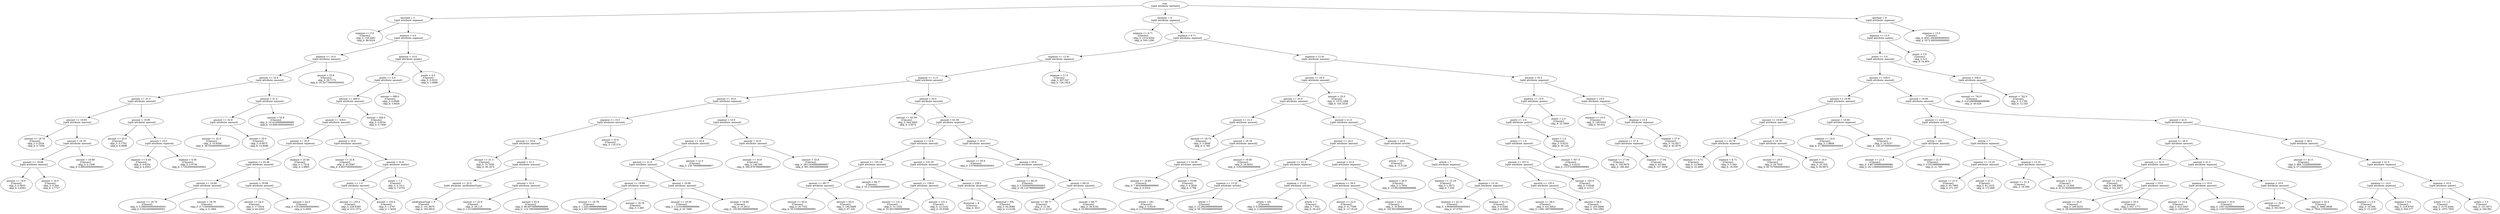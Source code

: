 // Road_Traffic_Fine_Management_Process-p_3-7
digraph "Road_Traffic_Fine_Management_Process-p_3-7" {
	"e25177cd-7213-48f1-97fc-f18b40fda026" [label="root 
 [split attribute: lastSent]"]
	"e3cb0ac3-027e-43ef-90ce-40a40f4b8d37" [label="lastSent = C 
 [split attribute: expense]"]
	"e25177cd-7213-48f1-97fc-f18b40fda026" -> "e3cb0ac3-027e-43ef-90ce-40a40f4b8d37"
	"d02e2569-0dc6-480f-ae7d-c72fcc9a23e2" [label="expense <= 0.0 
 [Classes]: 
 - skip_3: 134.2461 
 - skip_4: 86.6524"]
	"e3cb0ac3-027e-43ef-90ce-40a40f4b8d37" -> "d02e2569-0dc6-480f-ae7d-c72fcc9a23e2"
	"65f52680-e4eb-4569-aec0-c112aa58d4b5" [label="expense > 0.0 
 [split attribute: expense]"]
	"e3cb0ac3-027e-43ef-90ce-40a40f4b8d37" -> "65f52680-e4eb-4569-aec0-c112aa58d4b5"
	"b50e59ac-bdba-47d1-9f7b-40d6df8ff283" [label="expense <= 10.0 
 [split attribute: amount]"]
	"65f52680-e4eb-4569-aec0-c112aa58d4b5" -> "b50e59ac-bdba-47d1-9f7b-40d6df8ff283"
	"2f8b0ddc-93b3-41f8-8176-8f4edbf73361" [label="amount <= 33.6 
 [split attribute: amount]"]
	"b50e59ac-bdba-47d1-9f7b-40d6df8ff283" -> "2f8b0ddc-93b3-41f8-8176-8f4edbf73361"
	"95a0b161-040d-44dc-b65c-7a7b0f4d96e6" [label="amount <= 31.3 
 [split attribute: amount]"]
	"2f8b0ddc-93b3-41f8-8176-8f4edbf73361" -> "95a0b161-040d-44dc-b65c-7a7b0f4d96e6"
	"03f305b2-dc6b-4deb-8aaa-a6e3486509c8" [label="amount <= 19.95 
 [split attribute: amount]"]
	"95a0b161-040d-44dc-b65c-7a7b0f4d96e6" -> "03f305b2-dc6b-4deb-8aaa-a6e3486509c8"
	"cab76a9e-72aa-4cc0-ad65-dfffdb3263c1" [label="amount <= 18.78 
 [Classes]: 
 - skip_3: 0.3524 
 - skip_4: 0.7456"]
	"03f305b2-dc6b-4deb-8aaa-a6e3486509c8" -> "cab76a9e-72aa-4cc0-ad65-dfffdb3263c1"
	"ca4a7167-7e93-4bc8-8811-ce4318283000" [label="amount > 18.78 
 [split attribute: amount]"]
	"03f305b2-dc6b-4deb-8aaa-a6e3486509c8" -> "ca4a7167-7e93-4bc8-8811-ce4318283000"
	"80bd79da-9c4d-4d42-81ad-112a393c9668" [label="amount <= 19.68 
 [split attribute: amount]"]
	"ca4a7167-7e93-4bc8-8811-ce4318283000" -> "80bd79da-9c4d-4d42-81ad-112a393c9668"
	"25682421-a61b-40b5-8623-7dfc6beed2fa" [label="amount <= 19.0 
 [Classes]: 
 - skip_3: 0.5933 
 - skip_4: 2.6562"]
	"80bd79da-9c4d-4d42-81ad-112a393c9668" -> "25682421-a61b-40b5-8623-7dfc6beed2fa"
	"39ca2f41-b739-428e-a512-8a043388c9c4" [label="amount > 19.0 
 [Classes]: 
 - skip_3: 0.544 
 - skip_4: 2.7727"]
	"80bd79da-9c4d-4d42-81ad-112a393c9668" -> "39ca2f41-b739-428e-a512-8a043388c9c4"
	"0f93f74f-6b10-447a-8df9-98c054df4e97" [label="amount > 19.68 
 [Classes]: 
 - skip_3: 0.1508 
 - skip_4: 0.8854000000000001"]
	"ca4a7167-7e93-4bc8-8811-ce4318283000" -> "0f93f74f-6b10-447a-8df9-98c054df4e97"
	"2b82f680-1373-49de-8f4a-6fb567691446" [label="amount > 19.95 
 [split attribute: amount]"]
	"95a0b161-040d-44dc-b65c-7a7b0f4d96e6" -> "2b82f680-1373-49de-8f4a-6fb567691446"
	"6d75821d-05cd-4959-b913-ea342b481e84" [label="amount <= 25.0 
 [Classes]: 
 - skip_3: 5.1792 
 - skip_4: 0.0699"]
	"2b82f680-1373-49de-8f4a-6fb567691446" -> "6d75821d-05cd-4959-b913-ea342b481e84"
	"27f88e73-b01d-41ac-9392-9c9950445d7b" [label="amount > 25.0 
 [split attribute: expense]"]
	"2b82f680-1373-49de-8f4a-6fb567691446" -> "27f88e73-b01d-41ac-9392-9c9950445d7b"
	"e1e63a32-3021-4c72-bfa8-48b75c353f03" [label="expense <= 6.46 
 [Classes]: 
 - skip_3: 4.6334 
 - skip_4: 4.4503"]
	"27f88e73-b01d-41ac-9392-9c9950445d7b" -> "e1e63a32-3021-4c72-bfa8-48b75c353f03"
	"3c1ecdc8-5d71-45c7-97d7-1f044302d98a" [label="expense > 6.46 
 [Classes]: 
 - skip_3: 2.9738 
 - skip_4: 1.7242000000000002"]
	"27f88e73-b01d-41ac-9392-9c9950445d7b" -> "3c1ecdc8-5d71-45c7-97d7-1f044302d98a"
	"86372acd-6a8e-4525-a403-8b588c1d3bba" [label="amount > 31.3 
 [split attribute: amount]"]
	"2f8b0ddc-93b3-41f8-8176-8f4edbf73361" -> "86372acd-6a8e-4525-a403-8b588c1d3bba"
	"d97bb38e-f9a7-4766-8bc6-0c547e3d8251" [label="amount <= 32.8 
 [split attribute: amount]"]
	"86372acd-6a8e-4525-a403-8b588c1d3bba" -> "d97bb38e-f9a7-4766-8bc6-0c547e3d8251"
	"fbdf9def-6383-4d7d-9446-e80e9b24de08" [label="amount <= 32.0 
 [Classes]: 
 - skip_3: 10.6346 
 - skip_4: 36.534400000000005"]
	"d97bb38e-f9a7-4766-8bc6-0c547e3d8251" -> "fbdf9def-6383-4d7d-9446-e80e9b24de08"
	"2da24663-b21c-401d-bf6e-8a8aec19e4cf" [label="amount > 32.0 
 [Classes]: 
 - skip_3: 8.4975 
 - skip_4: 14.9586"]
	"d97bb38e-f9a7-4766-8bc6-0c547e3d8251" -> "2da24663-b21c-401d-bf6e-8a8aec19e4cf"
	"44fc2bde-7982-43eb-9de3-c7a9730343cf" [label="amount > 32.8 
 [Classes]: 
 - skip_3: 10.422699999999999 
 - skip_4: 10.648100000000001"]
	"86372acd-6a8e-4525-a403-8b588c1d3bba" -> "44fc2bde-7982-43eb-9de3-c7a9730343cf"
	"a97536b1-8f8f-453a-ad2d-0f9c524c4df1" [label="amount > 33.6 
 [Classes]: 
 - skip_3: 58.7172 
 - skip_4: 20.247700000000002"]
	"b50e59ac-bdba-47d1-9f7b-40d6df8ff283" -> "a97536b1-8f8f-453a-ad2d-0f9c524c4df1"
	"15d97d7f-30b9-4170-82c8-d999c3390ca0" [label="expense > 10.0 
 [split attribute: points]"]
	"65f52680-e4eb-4569-aec0-c112aa58d4b5" -> "15d97d7f-30b9-4170-82c8-d999c3390ca0"
	"c3deff54-4e0e-4fbf-8df1-1d1aa47de30f" [label="points <= 4.0 
 [split attribute: amount]"]
	"15d97d7f-30b9-4170-82c8-d999c3390ca0" -> "c3deff54-4e0e-4fbf-8df1-1d1aa47de30f"
	"c101fbe0-a7ba-4a54-af9d-2f9acd3d9be9" [label="amount <= 389.0 
 [split attribute: amount]"]
	"c3deff54-4e0e-4fbf-8df1-1d1aa47de30f" -> "c101fbe0-a7ba-4a54-af9d-2f9acd3d9be9"
	"b4b26b3d-356a-46c2-9593-27c6e1274aa1" [label="amount <= 328.0 
 [split attribute: amount]"]
	"c101fbe0-a7ba-4a54-af9d-2f9acd3d9be9" -> "b4b26b3d-356a-46c2-9593-27c6e1274aa1"
	"86b7a5fd-3289-4f9b-95fd-61eff8c0d38d" [label="amount <= 25.0 
 [split attribute: expense]"]
	"b4b26b3d-356a-46c2-9593-27c6e1274aa1" -> "86b7a5fd-3289-4f9b-95fd-61eff8c0d38d"
	"fe527aea-5513-4a41-8b79-cde0f01c5f5b" [label="expense <= 25.48 
 [split attribute: amount]"]
	"86b7a5fd-3289-4f9b-95fd-61eff8c0d38d" -> "fe527aea-5513-4a41-8b79-cde0f01c5f5b"
	"5133d246-d0fd-4f08-8a91-e895aea13b80" [label="amount <= 19.68 
 [split attribute: amount]"]
	"fe527aea-5513-4a41-8b79-cde0f01c5f5b" -> "5133d246-d0fd-4f08-8a91-e895aea13b80"
	"55a437a3-9413-4358-93c5-5a2819e10781" [label="amount <= 18.78 
 [Classes]: 
 - skip_3: 0.28600000000000003 
 - skip_4: 0.6524000000000001"]
	"5133d246-d0fd-4f08-8a91-e895aea13b80" -> "55a437a3-9413-4358-93c5-5a2819e10781"
	"28b87a61-7c67-4fc6-8b74-d36dedf22bfd" [label="amount > 18.78 
 [Classes]: 
 - skip_3: 0.7150000000000001 
 - skip_4: 0.1864"]
	"5133d246-d0fd-4f08-8a91-e895aea13b80" -> "28b87a61-7c67-4fc6-8b74-d36dedf22bfd"
	"87243cf4-cf32-4b09-9af0-f7fc353ccf9c" [label="amount > 19.68 
 [split attribute: amount]"]
	"fe527aea-5513-4a41-8b79-cde0f01c5f5b" -> "87243cf4-cf32-4b09-9af0-f7fc353ccf9c"
	"02d6f177-400f-49d8-a7bc-ab799e8c2b1c" [label="amount <= 24.0 
 [Classes]: 
 - skip_3: 17.5534 
 - skip_4: 44.5263"]
	"87243cf4-cf32-4b09-9af0-f7fc353ccf9c" -> "02d6f177-400f-49d8-a7bc-ab799e8c2b1c"
	"5c41471f-394e-4753-b504-94e22e6fa771" [label="amount > 24.0 
 [Classes]: 
 - skip_3: 0.8129000000000001 
 - skip_4: 6.3609"]
	"87243cf4-cf32-4b09-9af0-f7fc353ccf9c" -> "5c41471f-394e-4753-b504-94e22e6fa771"
	"af948712-7319-42df-af6f-d8bd6cb96a86" [label="expense > 25.48 
 [Classes]: 
 - skip_3: 1.7518 
 - skip_4: 2.9805"]
	"86b7a5fd-3289-4f9b-95fd-61eff8c0d38d" -> "af948712-7319-42df-af6f-d8bd6cb96a86"
	"e1b34158-9e51-4951-a7ef-80d7dcd71057" [label="amount > 25.0 
 [split attribute: amount]"]
	"b4b26b3d-356a-46c2-9593-27c6e1274aa1" -> "e1b34158-9e51-4951-a7ef-80d7dcd71057"
	"614e5207-4d6f-4fef-a940-5c80bca4160a" [label="amount <= 32.8 
 [Classes]: 
 - skip_3: 45.5087 
 - skip_4: 4.403700000000001"]
	"e1b34158-9e51-4951-a7ef-80d7dcd71057" -> "614e5207-4d6f-4fef-a940-5c80bca4160a"
	"5397c248-ca16-4117-be36-8d0e2df5d65c" [label="amount > 32.8 
 [split attribute: points]"]
	"e1b34158-9e51-4951-a7ef-80d7dcd71057" -> "5397c248-ca16-4117-be36-8d0e2df5d65c"
	"91f546ba-977b-487c-a168-eb6b760109b6" [label="points <= 1.0 
 [split attribute: amount]"]
	"5397c248-ca16-4117-be36-8d0e2df5d65c" -> "91f546ba-977b-487c-a168-eb6b760109b6"
	"ae5b869b-e689-44d6-8bdc-8e8a8836b186" [label="amount <= 155.0 
 [Classes]: 
 - skip_3: 229.6395 
 - skip_4: 315.1073"]
	"91f546ba-977b-487c-a168-eb6b760109b6" -> "ae5b869b-e689-44d6-8bdc-8e8a8836b186"
	"05b305fe-2fa7-4aaf-adf2-c7a1761588df" [label="amount > 155.0 
 [Classes]: 
 - skip_3: 1.2767 
 - skip_4: 1.3029"]
	"91f546ba-977b-487c-a168-eb6b760109b6" -> "05b305fe-2fa7-4aaf-adf2-c7a1761588df"
	"40faf1ff-e445-4cc3-9ac4-d7191b966ac0" [label="points > 1.0 
 [Classes]: 
 - skip_3: 0.1411 
 - skip_4: 7.4755"]
	"5397c248-ca16-4117-be36-8d0e2df5d65c" -> "40faf1ff-e445-4cc3-9ac4-d7191b966ac0"
	"2f2a8967-9286-4b15-8fc0-bbb45e09abd8" [label="amount > 328.0 
 [Classes]: 
 - skip_3: 0.0534 
 - skip_4: 0.7456"]
	"c101fbe0-a7ba-4a54-af9d-2f9acd3d9be9" -> "2f2a8967-9286-4b15-8fc0-bbb45e09abd8"
	"669bafc9-e304-46f3-8738-cf74b87a61d5" [label="amount > 389.0 
 [Classes]: 
 - skip_3: 0.0589 
 - skip_4: 3.8426"]
	"c3deff54-4e0e-4fbf-8df1-1d1aa47de30f" -> "669bafc9-e304-46f3-8738-cf74b87a61d5"
	"b455b364-10b6-4b35-8aa8-83fd3b067c6a" [label="points > 4.0 
 [Classes]: 
 - skip_3: 0.0233 
 - skip_4: 2.4698"]
	"15d97d7f-30b9-4170-82c8-d999c3390ca0" -> "b455b364-10b6-4b35-8aa8-83fd3b067c6a"
	"c66c02db-e2da-49f6-b83b-f60b03e54dcb" [label="lastSent = N 
 [split attribute: expense]"]
	"e25177cd-7213-48f1-97fc-f18b40fda026" -> "c66c02db-e2da-49f6-b83b-f60b03e54dcb"
	"889889eb-565b-40ef-ba58-0785b93f84f8" [label="expense <= 6.71 
 [Classes]: 
 - skip_3: 1214.8354 
 - skip_4: 543.1296"]
	"c66c02db-e2da-49f6-b83b-f60b03e54dcb" -> "889889eb-565b-40ef-ba58-0785b93f84f8"
	"93d6c445-4a62-46ce-b964-365373493be5" [label="expense > 6.71 
 [split attribute: expense]"]
	"c66c02db-e2da-49f6-b83b-f60b03e54dcb" -> "93d6c445-4a62-46ce-b964-365373493be5"
	"60b796f2-b5a9-41d8-a8c4-891ad60dc628" [label="expense <= 12.91 
 [split attribute: expense]"]
	"93d6c445-4a62-46ce-b964-365373493be5" -> "60b796f2-b5a9-41d8-a8c4-891ad60dc628"
	"0973f28f-0667-4ff8-b1d5-b978611ca0c2" [label="expense <= 11.0 
 [split attribute: amount]"]
	"60b796f2-b5a9-41d8-a8c4-891ad60dc628" -> "0973f28f-0667-4ff8-b1d5-b978611ca0c2"
	"71fb7524-60ea-4d95-a69d-451f3a3f4360" [label="amount <= 35.0 
 [split attribute: expense]"]
	"0973f28f-0667-4ff8-b1d5-b978611ca0c2" -> "71fb7524-60ea-4d95-a69d-451f3a3f4360"
	"4aaae421-7b77-4481-af60-227637d5e0b2" [label="expense <= 10.0 
 [split attribute: amount]"]
	"71fb7524-60ea-4d95-a69d-451f3a3f4360" -> "4aaae421-7b77-4481-af60-227637d5e0b2"
	"910e5f5b-7946-4101-a484-460c8b9c7e6b" [label="amount <= 33.6 
 [split attribute: amount]"]
	"4aaae421-7b77-4481-af60-227637d5e0b2" -> "910e5f5b-7946-4101-a484-460c8b9c7e6b"
	"5b5627a5-03e4-4888-8d2c-af9d28fb6f83" [label="amount <= 31.3 
 [Classes]: 
 - skip_3: 75.7659 
 - skip_4: 39.1872"]
	"910e5f5b-7946-4101-a484-460c8b9c7e6b" -> "5b5627a5-03e4-4888-8d2c-af9d28fb6f83"
	"b6181944-03cf-4b67-9795-db7b94b9ee68" [label="amount > 31.3 
 [split attribute: amount]"]
	"910e5f5b-7946-4101-a484-460c8b9c7e6b" -> "b6181944-03cf-4b67-9795-db7b94b9ee68"
	"d0f1325e-cff0-4a6d-a5ee-b915d1b8389c" [label="amount <= 32.0 
 [split attribute: notificationType]"]
	"b6181944-03cf-4b67-9795-db7b94b9ee68" -> "d0f1325e-cff0-4a6d-a5ee-b915d1b8389c"
	"d4c773c0-14e7-4a53-a0b5-68400c91c7b6" [label="notificationType = P 
 [Classes]: 
 - skip_3: 141.3678 
 - skip_4: 393.8816"]
	"d0f1325e-cff0-4a6d-a5ee-b915d1b8389c" -> "d4c773c0-14e7-4a53-a0b5-68400c91c7b6"
	"b0869e87-b846-4e47-b8f4-82a6629f963d" [label="amount > 32.0 
 [split attribute: amount]"]
	"b6181944-03cf-4b67-9795-db7b94b9ee68" -> "b0869e87-b846-4e47-b8f4-82a6629f963d"
	"dee9ed40-303f-4b5d-b39f-32536e686eed" [label="amount <= 32.8 
 [Classes]: 
 - skip_3: 29.115 
 - skip_4: 2.5119999999999996"]
	"b0869e87-b846-4e47-b8f4-82a6629f963d" -> "dee9ed40-303f-4b5d-b39f-32536e686eed"
	"72fe8728-16c2-4f2f-9a94-7cf1bd922eae" [label="amount > 32.8 
 [Classes]: 
 - skip_3: 96.69709999999999 
 - skip_4: 114.79839999999999"]
	"b0869e87-b846-4e47-b8f4-82a6629f963d" -> "72fe8728-16c2-4f2f-9a94-7cf1bd922eae"
	"beecd362-b5bf-4f8b-9c52-c43ff9df25ca" [label="amount > 33.6 
 [Classes]: 
 - skip_3: 110.374"]
	"4aaae421-7b77-4481-af60-227637d5e0b2" -> "beecd362-b5bf-4f8b-9c52-c43ff9df25ca"
	"ec08599d-2188-493c-bfb7-8e53515d47d2" [label="expense > 10.0 
 [split attribute: amount]"]
	"71fb7524-60ea-4d95-a69d-451f3a3f4360" -> "ec08599d-2188-493c-bfb7-8e53515d47d2"
	"48325f10-8983-42b3-ad4a-5370a48b60b8" [label="amount <= 32.8 
 [split attribute: amount]"]
	"ec08599d-2188-493c-bfb7-8e53515d47d2" -> "48325f10-8983-42b3-ad4a-5370a48b60b8"
	"41f084ae-b759-457d-928f-a1cc421b3357" [label="amount <= 21.0 
 [split attribute: amount]"]
	"48325f10-8983-42b3-ad4a-5370a48b60b8" -> "41f084ae-b759-457d-928f-a1cc421b3357"
	"52979018-c303-4c13-b6af-ce783b696156" [label="amount <= 19.68 
 [split attribute: amount]"]
	"41f084ae-b759-457d-928f-a1cc421b3357" -> "52979018-c303-4c13-b6af-ce783b696156"
	"a1e0ff07-c02f-4df0-88cc-743e6ecdc655" [label="amount <= 18.78 
 [Classes]: 
 - skip_3: 1.2451999999999999 
 - skip_4: 1.5071999999999999"]
	"52979018-c303-4c13-b6af-ce783b696156" -> "a1e0ff07-c02f-4df0-88cc-743e6ecdc655"
	"717c67d1-d944-41aa-bfb6-38b6b1abd5eb" [label="amount > 18.78 
 [Classes]: 
 - skip_3: 2.485"]
	"52979018-c303-4c13-b6af-ce783b696156" -> "717c67d1-d944-41aa-bfb6-38b6b1abd5eb"
	"0a98f810-2a73-4fe8-ab09-c3b2699d8896" [label="amount > 19.68 
 [split attribute: amount]"]
	"41f084ae-b759-457d-928f-a1cc421b3357" -> "0a98f810-2a73-4fe8-ab09-c3b2699d8896"
	"dec4923d-841c-4d3a-a4f0-6b4c2fa7677d" [label="amount <= 19.95 
 [Classes]: 
 - skip_3: 2.3101999999999996 
 - skip_4: 43.7088"]
	"0a98f810-2a73-4fe8-ab09-c3b2699d8896" -> "dec4923d-841c-4d3a-a4f0-6b4c2fa7677d"
	"9c78d81a-901a-4e08-af29-3079fbbb84d4" [label="amount > 19.95 
 [Classes]: 
 - skip_3: 15.4012 
 - skip_4: 102.99199999999999"]
	"0a98f810-2a73-4fe8-ab09-c3b2699d8896" -> "9c78d81a-901a-4e08-af29-3079fbbb84d4"
	"81b78c5c-d8f5-4665-a919-400117ee5383" [label="amount > 21.0 
 [Classes]: 
 - skip_3: 235.79099999999997"]
	"48325f10-8983-42b3-ad4a-5370a48b60b8" -> "81b78c5c-d8f5-4665-a919-400117ee5383"
	"216466fa-f11d-4a4a-9bc4-88c635429315" [label="amount > 32.8 
 [split attribute: amount]"]
	"ec08599d-2188-493c-bfb7-8e53515d47d2" -> "216466fa-f11d-4a4a-9bc4-88c635429315"
	"9936144a-aea6-4317-8952-2b818d754429" [label="amount <= 33.6 
 [Classes]: 
 - skip_3: 146.595 
 - skip_4: 392.87679999999995"]
	"216466fa-f11d-4a4a-9bc4-88c635429315" -> "9936144a-aea6-4317-8952-2b818d754429"
	"8ea5991d-0890-4c42-b875-6704d1e2cb41" [label="amount > 33.6 
 [Classes]: 
 - skip_3: 263.24399999999997 
 - skip_4: 891.0063999999999"]
	"216466fa-f11d-4a4a-9bc4-88c635429315" -> "8ea5991d-0890-4c42-b875-6704d1e2cb41"
	"b00aa2e5-96c5-4747-80ae-82e938653734" [label="amount > 35.0 
 [split attribute: amount]"]
	"0973f28f-0667-4ff8-b1d5-b978611ca0c2" -> "b00aa2e5-96c5-4747-80ae-82e938653734"
	"36d28dc4-9902-4159-9d10-e484af4057f7" [label="amount <= 62.59 
 [Classes]: 
 - skip_3: 644.2663 
 - skip_4: 3.5072"]
	"b00aa2e5-96c5-4747-80ae-82e938653734" -> "36d28dc4-9902-4159-9d10-e484af4057f7"
	"95995708-bf48-43ba-898b-3d1a7bebcc95" [label="amount > 62.59 
 [split attribute: expense]"]
	"b00aa2e5-96c5-4747-80ae-82e938653734" -> "95995708-bf48-43ba-898b-3d1a7bebcc95"
	"8e8b84dc-70e7-463e-92ec-2b4fac38eae7" [label="expense <= 10.0 
 [split attribute: amount]"]
	"95995708-bf48-43ba-898b-3d1a7bebcc95" -> "8e8b84dc-70e7-463e-92ec-2b4fac38eae7"
	"0e06b38a-697c-4056-ba0d-7fa843b447b4" [label="amount <= 125.19 
 [split attribute: amount]"]
	"8e8b84dc-70e7-463e-92ec-2b4fac38eae7" -> "0e06b38a-697c-4056-ba0d-7fa843b447b4"
	"d0565f24-af43-45b9-b64d-9422e38445b8" [label="amount <= 68.77 
 [split attribute: amount]"]
	"0e06b38a-697c-4056-ba0d-7fa843b447b4" -> "d0565f24-af43-45b9-b64d-9422e38445b8"
	"123c6670-bf7c-49b1-886f-111f37957953" [label="amount <= 65.0 
 [Classes]: 
 - skip_3: 20.7352 
 - skip_4: 50.239999999999995"]
	"d0565f24-af43-45b9-b64d-9422e38445b8" -> "123c6670-bf7c-49b1-886f-111f37957953"
	"bb6b7fa5-38d8-4838-9846-2d1637ec4a5b" [label="amount > 65.0 
 [Classes]: 
 - skip_3: 194.5688 
 - skip_4: 87.328"]
	"d0565f24-af43-45b9-b64d-9422e38445b8" -> "bb6b7fa5-38d8-4838-9846-2d1637ec4a5b"
	"fe301076-3e96-4605-ae66-e95da31a7243" [label="amount > 68.77 
 [Classes]: 
 - skip_3: 53.270399999999995"]
	"0e06b38a-697c-4056-ba0d-7fa843b447b4" -> "fe301076-3e96-4605-ae66-e95da31a7243"
	"7ed8e5d0-4606-4df9-bba7-acb20f8dd384" [label="amount > 125.19 
 [split attribute: amount]"]
	"8e8b84dc-70e7-463e-92ec-2b4fac38eae7" -> "7ed8e5d0-4606-4df9-bba7-acb20f8dd384"
	"ec2edb41-3aa5-4128-bd06-664e5b1f3bc3" [label="amount <= 138.0 
 [split attribute: amount]"]
	"7ed8e5d0-4606-4df9-bba7-acb20f8dd384" -> "ec2edb41-3aa5-4128-bd06-664e5b1f3bc3"
	"8ac3784f-e0a6-4614-80f1-bab2afa163ec" [label="amount <= 131.2 
 [Classes]: 
 - skip_3: 31.1552 
 - skip_4: 52.48159999999999"]
	"ec2edb41-3aa5-4128-bd06-664e5b1f3bc3" -> "8ac3784f-e0a6-4614-80f1-bab2afa163ec"
	"bf83fde4-2857-4026-aa06-82aba9515318" [label="amount > 131.2 
 [Classes]: 
 - skip_3: 12.2232 
 - skip_4: 35.6368"]
	"ec2edb41-3aa5-4128-bd06-664e5b1f3bc3" -> "bf83fde4-2857-4026-aa06-82aba9515318"
	"291882b8-669f-45e4-a406-9bccb167eebe" [label="amount > 138.0 
 [split attribute: dismissal]"]
	"7ed8e5d0-4606-4df9-bba7-acb20f8dd384" -> "291882b8-669f-45e4-a406-9bccb167eebe"
	"ecca5f81-f36e-4522-a417-bf9e419d58d6" [label="dismissal = # 
 [Classes]: 
 - skip_4: 44.0"]
	"291882b8-669f-45e4-a406-9bccb167eebe" -> "ecca5f81-f36e-4522-a417-bf9e419d58d6"
	"8b6996af-6dd2-4187-bed8-96cd65559c88" [label="dismissal = NIL 
 [Classes]: 
 - skip_3: 62.4088 
 - skip_4: 12.5168"]
	"291882b8-669f-45e4-a406-9bccb167eebe" -> "8b6996af-6dd2-4187-bed8-96cd65559c88"
	"47d780ce-e6c9-4921-a512-58ba39bdc9ed" [label="expense > 10.0 
 [split attribute: amount]"]
	"95995708-bf48-43ba-898b-3d1a7bebcc95" -> "47d780ce-e6c9-4921-a512-58ba39bdc9ed"
	"ab9b40ac-84f7-42e2-9596-1b2b939c4263" [label="amount <= 65.6 
 [Classes]: 
 - skip_3: 3.0780000000000003"]
	"47d780ce-e6c9-4921-a512-58ba39bdc9ed" -> "ab9b40ac-84f7-42e2-9596-1b2b939c4263"
	"add858c8-cc89-43ef-86af-abfdab1c2fc1" [label="amount > 65.6 
 [split attribute: amount]"]
	"47d780ce-e6c9-4921-a512-58ba39bdc9ed" -> "add858c8-cc89-43ef-86af-abfdab1c2fc1"
	"816cb588-ceec-4b5a-817a-450cd267e02b" [label="amount <= 68.25 
 [Classes]: 
 - skip_3: 3.5340000000000003 
 - skip_4: 26.124799999999997"]
	"add858c8-cc89-43ef-86af-abfdab1c2fc1" -> "816cb588-ceec-4b5a-817a-450cd267e02b"
	"c021362e-6884-4191-8f08-1703e2a09200" [label="amount > 68.25 
 [split attribute: amount]"]
	"add858c8-cc89-43ef-86af-abfdab1c2fc1" -> "c021362e-6884-4191-8f08-1703e2a09200"
	"b95dd6d2-1fc9-4566-945a-d8b65dbb8889" [label="amount <= 68.77 
 [Classes]: 
 - skip_3: 21.56 
 - skip_4: 11.5216"]
	"c021362e-6884-4191-8f08-1703e2a09200" -> "b95dd6d2-1fc9-4566-945a-d8b65dbb8889"
	"6c33da56-4fcd-44a6-a814-137b34a1a9e3" [label="amount > 68.77 
 [Classes]: 
 - skip_3: 29.8164 
 - skip_4: 54.993599999999994"]
	"c021362e-6884-4191-8f08-1703e2a09200" -> "6c33da56-4fcd-44a6-a814-137b34a1a9e3"
	"905cf929-3c28-4fd9-82e3-df90563e2094" [label="expense > 11.0 
 [Classes]: 
 - skip_3: 607.547 
 - skip_4: 126.1824"]
	"60b796f2-b5a9-41d8-a8c4-891ad60dc628" -> "905cf929-3c28-4fd9-82e3-df90563e2094"
	"3496607b-dc0f-49fa-ac2e-d10887ad01e3" [label="expense > 12.91 
 [split attribute: amount]"]
	"93d6c445-4a62-46ce-b964-365373493be5" -> "3496607b-dc0f-49fa-ac2e-d10887ad01e3"
	"0d0d6dc8-2fd9-42e7-a31b-a423461ec4e0" [label="amount <= 35.0 
 [split attribute: amount]"]
	"3496607b-dc0f-49fa-ac2e-d10887ad01e3" -> "0d0d6dc8-2fd9-42e7-a31b-a423461ec4e0"
	"5ff66578-1f27-4bf7-908a-eee8eeb0b9ea" [label="amount <= 25.0 
 [split attribute: amount]"]
	"0d0d6dc8-2fd9-42e7-a31b-a423461ec4e0" -> "5ff66578-1f27-4bf7-908a-eee8eeb0b9ea"
	"30c88a48-e779-4925-bec1-d07e0ca6acd3" [label="amount <= 21.0 
 [split attribute: amount]"]
	"5ff66578-1f27-4bf7-908a-eee8eeb0b9ea" -> "30c88a48-e779-4925-bec1-d07e0ca6acd3"
	"96e23ec9-b36c-48f0-a0ce-9dc75b6bf6a9" [label="amount <= 18.78 
 [Classes]: 
 - skip_3: 3.5848 
 - skip_4: 4.768"]
	"30c88a48-e779-4925-bec1-d07e0ca6acd3" -> "96e23ec9-b36c-48f0-a0ce-9dc75b6bf6a9"
	"cc27e934-67f5-4ab4-85ef-6f83130ccedd" [label="amount > 18.78 
 [split attribute: amount]"]
	"30c88a48-e779-4925-bec1-d07e0ca6acd3" -> "cc27e934-67f5-4ab4-85ef-6f83130ccedd"
	"f7d822f7-b022-4db1-92b1-1fa1cd21d03f" [label="amount <= 19.95 
 [split attribute: amount]"]
	"cc27e934-67f5-4ab4-85ef-6f83130ccedd" -> "f7d822f7-b022-4db1-92b1-1fa1cd21d03f"
	"8af05b65-be5a-4920-a322-a0b3337e2fa1" [label="amount <= 19.68 
 [Classes]: 
 - skip_3: 7.4643999999999995 
 - skip_4: 0.5024"]
	"f7d822f7-b022-4db1-92b1-1fa1cd21d03f" -> "8af05b65-be5a-4920-a322-a0b3337e2fa1"
	"ba5045c2-437f-4ee5-aa75-a2b5fb7120bf" [label="amount > 19.68 
 [Classes]: 
 - skip_3: 4.2828 
 - skip_4: 3.768"]
	"f7d822f7-b022-4db1-92b1-1fa1cd21d03f" -> "ba5045c2-437f-4ee5-aa75-a2b5fb7120bf"
	"ff37cc36-9f95-418e-b601-8ec826a83e7d" [label="amount > 19.95 
 [Classes]: 
 - skip_3: 20.9032 
 - skip_4: 5.023999999999999"]
	"cc27e934-67f5-4ab4-85ef-6f83130ccedd" -> "ff37cc36-9f95-418e-b601-8ec826a83e7d"
	"e6026e45-3647-48fb-9cdb-81ba6a500684" [label="amount > 21.0 
 [split attribute: amount]"]
	"5ff66578-1f27-4bf7-908a-eee8eeb0b9ea" -> "e6026e45-3647-48fb-9cdb-81ba6a500684"
	"e624f9b2-a81f-46a2-adfb-02081d3662a5" [label="amount <= 24.0 
 [split attribute: amount]"]
	"e6026e45-3647-48fb-9cdb-81ba6a500684" -> "e624f9b2-a81f-46a2-adfb-02081d3662a5"
	"9390358d-ed3a-45b5-bb66-6796023ff1d8" [label="amount <= 22.0 
 [split attribute: expense]"]
	"e624f9b2-a81f-46a2-adfb-02081d3662a5" -> "9390358d-ed3a-45b5-bb66-6796023ff1d8"
	"3afc0e86-fee9-4268-a917-96815c24bbe2" [label="expense <= 13.25 
 [split attribute: article]"]
	"9390358d-ed3a-45b5-bb66-6796023ff1d8" -> "3afc0e86-fee9-4268-a917-96815c24bbe2"
	"63cd4796-d871-44aa-a550-7375da75a77a" [label="article = 181 
 [Classes]: 
 - skip_3: 0.6318 
 - skip_4: 4.2703999999999995"]
	"3afc0e86-fee9-4268-a917-96815c24bbe2" -> "63cd4796-d871-44aa-a550-7375da75a77a"
	"32d5caf6-00d9-4455-a9ea-15bf00cf1bbf" [label="article = 7 
 [Classes]: 
 - skip_3: 12.266399999999999 
 - skip_4: 59.785599999999995"]
	"3afc0e86-fee9-4268-a917-96815c24bbe2" -> "32d5caf6-00d9-4455-a9ea-15bf00cf1bbf"
	"007d408b-8cbe-4b34-9c51-18cb78913d20" [label="expense > 13.25 
 [split attribute: article]"]
	"9390358d-ed3a-45b5-bb66-6796023ff1d8" -> "007d408b-8cbe-4b34-9c51-18cb78913d20"
	"dea5e5ef-3322-45c5-b00f-f4428c2d2909" [label="article = 181 
 [Classes]: 
 - skip_3: 0.38699999999999996 
 - skip_4: 3.2655999999999996"]
	"007d408b-8cbe-4b34-9c51-18cb78913d20" -> "dea5e5ef-3322-45c5-b00f-f4428c2d2909"
	"52e7ee8b-96ee-49bc-9c58-637bf2a84421" [label="article = 7 
 [Classes]: 
 - skip_3: 7.052 
 - skip_4: 36.424"]
	"007d408b-8cbe-4b34-9c51-18cb78913d20" -> "52e7ee8b-96ee-49bc-9c58-637bf2a84421"
	"d665e1e6-f3a8-45fc-b44c-3d8ab0b1f04b" [label="amount > 22.0 
 [split attribute: expense]"]
	"e624f9b2-a81f-46a2-adfb-02081d3662a5" -> "d665e1e6-f3a8-45fc-b44c-3d8ab0b1f04b"
	"6085fa8a-69ff-40ba-84fc-44fc88237972" [label="expense <= 26.0 
 [split attribute: amount]"]
	"d665e1e6-f3a8-45fc-b44c-3d8ab0b1f04b" -> "6085fa8a-69ff-40ba-84fc-44fc88237972"
	"0459f41b-7eac-4d7f-a883-b8e3d7a22a33" [label="amount <= 23.0 
 [Classes]: 
 - skip_3: 31.7599 
 - skip_4: 117.8128"]
	"6085fa8a-69ff-40ba-84fc-44fc88237972" -> "0459f41b-7eac-4d7f-a883-b8e3d7a22a33"
	"4b8989fa-2fd6-45ba-8d25-453a1c4a6df7" [label="amount > 23.0 
 [Classes]: 
 - skip_3: 35.8916 
 - skip_4: 102.99199999999999"]
	"6085fa8a-69ff-40ba-84fc-44fc88237972" -> "4b8989fa-2fd6-45ba-8d25-453a1c4a6df7"
	"8631fe74-4843-4dbe-bf1b-94ed77b9b31e" [label="expense > 26.0 
 [Classes]: 
 - skip_3: 3.7634 
 - skip_4: 13.062399999999998"]
	"d665e1e6-f3a8-45fc-b44c-3d8ab0b1f04b" -> "8631fe74-4843-4dbe-bf1b-94ed77b9b31e"
	"62078f71-e304-4919-b648-3af42adbc497" [label="amount > 24.0 
 [split attribute: article]"]
	"e6026e45-3647-48fb-9cdb-81ba6a500684" -> "62078f71-e304-4919-b648-3af42adbc497"
	"061ddfc4-c9cb-4089-8908-ac9787fe9b25" [label="article = 181 
 [Classes]: 
 - skip_4: 13.3136"]
	"62078f71-e304-4919-b648-3af42adbc497" -> "061ddfc4-c9cb-4089-8908-ac9787fe9b25"
	"8dcf70c8-8fb7-4427-9e79-a41bbff8e241" [label="article = 7 
 [split attribute: expense]"]
	"62078f71-e304-4919-b648-3af42adbc497" -> "8dcf70c8-8fb7-4427-9e79-a41bbff8e241"
	"76ef10c2-ae3d-460e-8ee8-6b08e87537a7" [label="expense <= 15.16 
 [Classes]: 
 - skip_3: 1.5672 
 - skip_4: 7.536"]
	"8dcf70c8-8fb7-4427-9e79-a41bbff8e241" -> "76ef10c2-ae3d-460e-8ee8-6b08e87537a7"
	"2addda16-34d9-469e-9007-5abd60c04a34" [label="expense > 15.16 
 [split attribute: expense]"]
	"8dcf70c8-8fb7-4427-9e79-a41bbff8e241" -> "2addda16-34d9-469e-9007-5abd60c04a34"
	"3cf4f891-b5df-4031-ae8c-618ce2ec8d15" [label="expense <= 22.21 
 [Classes]: 
 - skip_3: 3.9646000000000003 
 - skip_4: 47.9792"]
	"2addda16-34d9-469e-9007-5abd60c04a34" -> "3cf4f891-b5df-4031-ae8c-618ce2ec8d15"
	"49cccc9b-978d-420b-bb63-cd38d0751d04" [label="expense > 22.21 
 [Classes]: 
 - skip_3: 0.5282 
 - skip_4: 8.0384"]
	"2addda16-34d9-469e-9007-5abd60c04a34" -> "49cccc9b-978d-420b-bb63-cd38d0751d04"
	"437d9cef-479c-4d9a-8c0c-b7665e6492cf" [label="amount > 25.0 
 [Classes]: 
 - skip_3: 1075.1568 
 - skip_4: 105.2528"]
	"0d0d6dc8-2fd9-42e7-a31b-a423461ec4e0" -> "437d9cef-479c-4d9a-8c0c-b7665e6492cf"
	"f8437c18-9e0a-422d-97af-06a2092c9384" [label="amount > 35.0 
 [split attribute: expense]"]
	"3496607b-dc0f-49fa-ac2e-d10887ad01e3" -> "f8437c18-9e0a-422d-97af-06a2092c9384"
	"eeff2153-a2a2-4f7e-b951-54e3033ef0c1" [label="expense <= 15.0 
 [split attribute: points]"]
	"f8437c18-9e0a-422d-97af-06a2092c9384" -> "eeff2153-a2a2-4f7e-b951-54e3033ef0c1"
	"da2cff0a-2dce-4af3-afeb-e53f8ceaa222" [label="points <= 2.0 
 [split attribute: points]"]
	"eeff2153-a2a2-4f7e-b951-54e3033ef0c1" -> "da2cff0a-2dce-4af3-afeb-e53f8ceaa222"
	"8ecb0471-1c03-4fa7-9728-a732a994a432" [label="points <= 1.0 
 [split attribute: amount]"]
	"da2cff0a-2dce-4af3-afeb-e53f8ceaa222" -> "8ecb0471-1c03-4fa7-9728-a732a994a432"
	"e767d24d-3f97-4a7e-b21b-a477e8a3cd7d" [label="amount <= 357.0 
 [split attribute: amount]"]
	"8ecb0471-1c03-4fa7-9728-a732a994a432" -> "e767d24d-3f97-4a7e-b21b-a477e8a3cd7d"
	"abd31110-14af-43b2-9391-cf7384d9d627" [label="amount <= 155.0 
 [split attribute: amount]"]
	"e767d24d-3f97-4a7e-b21b-a477e8a3cd7d" -> "abd31110-14af-43b2-9391-cf7384d9d627"
	"8b0276b4-d0c0-4f7d-a6a7-c4ae4a672adf" [label="amount <= 38.0 
 [Classes]: 
 - skip_3: 431.6822 
 - skip_4: 1346.1807999999999"]
	"abd31110-14af-43b2-9391-cf7384d9d627" -> "8b0276b4-d0c0-4f7d-a6a7-c4ae4a672adf"
	"3557c709-84bc-4dec-b1b4-eb0400a50b66" [label="amount > 38.0 
 [Classes]: 
 - skip_3: 255.0868 
 - skip_4: 334.2992"]
	"abd31110-14af-43b2-9391-cf7384d9d627" -> "3557c709-84bc-4dec-b1b4-eb0400a50b66"
	"c543eda8-459e-4f35-ba29-33b36b9257e5" [label="amount > 155.0 
 [Classes]: 
 - skip_3: 3.9348 
 - skip_4: 4.512"]
	"e767d24d-3f97-4a7e-b21b-a477e8a3cd7d" -> "c543eda8-459e-4f35-ba29-33b36b9257e5"
	"95c6811a-febd-47dd-a80d-0c209afb60b5" [label="amount > 357.0 
 [Classes]: 
 - skip_3: 0.6232 
 - skip_4: 15.574399999999999"]
	"8ecb0471-1c03-4fa7-9728-a732a994a432" -> "95c6811a-febd-47dd-a80d-0c209afb60b5"
	"d68e3494-b13e-4fd3-b5ac-f878da660459" [label="points > 1.0 
 [Classes]: 
 - skip_3: 0.6232 
 - skip_4: 30.144"]
	"da2cff0a-2dce-4af3-afeb-e53f8ceaa222" -> "d68e3494-b13e-4fd3-b5ac-f878da660459"
	"2788311e-5689-41b6-b6cc-1291f88cf5a6" [label="points > 2.0 
 [Classes]: 
 - skip_4: 22.3568"]
	"eeff2153-a2a2-4f7e-b951-54e3033ef0c1" -> "2788311e-5689-41b6-b6cc-1291f88cf5a6"
	"3dd5c7c3-ad77-466a-b46a-c4930d41ae63" [label="expense > 15.0 
 [split attribute: expense]"]
	"f8437c18-9e0a-422d-97af-06a2092c9384" -> "3dd5c7c3-ad77-466a-b46a-c4930d41ae63"
	"ab19b07a-e0fb-401e-a38e-a0ed91f6a292" [label="expense <= 15.6 
 [Classes]: 
 - skip_3: 126.0353 
 - skip_4: 50.024"]
	"3dd5c7c3-ad77-466a-b46a-c4930d41ae63" -> "ab19b07a-e0fb-401e-a38e-a0ed91f6a292"
	"02e822a0-0208-4668-8078-6770c1b25501" [label="expense > 15.6 
 [split attribute: expense]"]
	"3dd5c7c3-ad77-466a-b46a-c4930d41ae63" -> "02e822a0-0208-4668-8078-6770c1b25501"
	"406d956e-b263-4aa2-b661-28310f9addf4" [label="expense <= 27.8 
 [split attribute: expense]"]
	"02e822a0-0208-4668-8078-6770c1b25501" -> "406d956e-b263-4aa2-b661-28310f9addf4"
	"a366c87b-0a2e-4bf7-9d6d-8a57db8f5ba1" [label="expense <= 17.04 
 [Classes]: 
 - skip_3: 100.6676 
 - skip_4: 186.464"]
	"406d956e-b263-4aa2-b661-28310f9addf4" -> "a366c87b-0a2e-4bf7-9d6d-8a57db8f5ba1"
	"36d13586-4591-46cd-b59c-66cefca19e34" [label="expense > 17.04 
 [Classes]: 
 - skip_3: 55.064 
 - skip_4: 127.3008"]
	"406d956e-b263-4aa2-b661-28310f9addf4" -> "36d13586-4591-46cd-b59c-66cefca19e34"
	"ea649e82-46d1-4e9f-8128-1c7fa93ab1f8" [label="expense > 27.8 
 [Classes]: 
 - skip_3: 16.2817 
 - skip_4: 43.4576"]
	"02e822a0-0208-4668-8078-6770c1b25501" -> "ea649e82-46d1-4e9f-8128-1c7fa93ab1f8"
	"87f7abd1-f3e8-4c20-a998-bd225951fe16" [label="lastSent = P 
 [split attribute: expense]"]
	"e25177cd-7213-48f1-97fc-f18b40fda026" -> "87f7abd1-f3e8-4c20-a998-bd225951fe16"
	"6e85f1cc-4be6-440d-b1a4-060bc9760a8a" [label="expense <= 13.5 
 [split attribute: points]"]
	"87f7abd1-f3e8-4c20-a998-bd225951fe16" -> "6e85f1cc-4be6-440d-b1a4-060bc9760a8a"
	"85297736-7864-4c54-b5c2-3d5df02bde42" [label="points <= 5.0 
 [split attribute: amount]"]
	"6e85f1cc-4be6-440d-b1a4-060bc9760a8a" -> "85297736-7864-4c54-b5c2-3d5df02bde42"
	"4b46dc63-a238-46bc-9cb9-07e98e60c535" [label="amount <= 328.0 
 [split attribute: amount]"]
	"85297736-7864-4c54-b5c2-3d5df02bde42" -> "4b46dc63-a238-46bc-9cb9-07e98e60c535"
	"f498867c-79e3-4f37-a0ca-aac09b2f0bef" [label="amount <= 19.95 
 [split attribute: amount]"]
	"4b46dc63-a238-46bc-9cb9-07e98e60c535" -> "f498867c-79e3-4f37-a0ca-aac09b2f0bef"
	"b294c372-ee24-4c2d-9557-f5ca948bd8e2" [label="amount <= 19.68 
 [split attribute: amount]"]
	"f498867c-79e3-4f37-a0ca-aac09b2f0bef" -> "b294c372-ee24-4c2d-9557-f5ca948bd8e2"
	"9b2722da-96e6-4d33-a28c-69ab22e6262a" [label="amount <= 18.78 
 [split attribute: expense]"]
	"b294c372-ee24-4c2d-9557-f5ca948bd8e2" -> "9b2722da-96e6-4d33-a28c-69ab22e6262a"
	"a7676bd8-7698-4307-a962-c8bab6d0ac8a" [label="expense <= 6.71 
 [Classes]: 
 - skip_3: 13.8986 
 - skip_4: 22.4905"]
	"9b2722da-96e6-4d33-a28c-69ab22e6262a" -> "a7676bd8-7698-4307-a962-c8bab6d0ac8a"
	"c58cc232-fca9-4acd-b123-656ad45c86da" [label="expense > 6.71 
 [Classes]: 
 - skip_3: 5.349 
 - skip_4: 16.059"]
	"9b2722da-96e6-4d33-a28c-69ab22e6262a" -> "c58cc232-fca9-4acd-b123-656ad45c86da"
	"0f13a414-df63-4ebe-a12a-3740acab941f" [label="amount > 18.78 
 [split attribute: amount]"]
	"b294c372-ee24-4c2d-9557-f5ca948bd8e2" -> "0f13a414-df63-4ebe-a12a-3740acab941f"
	"b013e924-2e50-4392-9f09-d483ba40113b" [label="amount <= 19.0 
 [Classes]: 
 - skip_3: 26.7935 
 - skip_4: 82.70700000000001"]
	"0f13a414-df63-4ebe-a12a-3740acab941f" -> "b013e924-2e50-4392-9f09-d483ba40113b"
	"1c89ebb3-9bfb-4780-98fb-29af7358c84e" [label="amount > 19.0 
 [Classes]: 
 - skip_3: 25.355 
 - skip_4: 90.6875"]
	"0f13a414-df63-4ebe-a12a-3740acab941f" -> "1c89ebb3-9bfb-4780-98fb-29af7358c84e"
	"4c9a8d90-a869-469a-a275-f17a2b605677" [label="amount > 19.68 
 [split attribute: expense]"]
	"f498867c-79e3-4f37-a0ca-aac09b2f0bef" -> "4c9a8d90-a869-469a-a275-f17a2b605677"
	"cf866f5f-5878-4f41-a435-aa550cd6df9b" [label="expense <= 10.0 
 [Classes]: 
 - skip_3: 2.9609 
 - skip_4: 27.569000000000003"]
	"4c9a8d90-a869-469a-a275-f17a2b605677" -> "cf866f5f-5878-4f41-a435-aa550cd6df9b"
	"c8029c83-d884-4ed7-ab20-71c7f8f09bb1" [label="expense > 10.0 
 [Classes]: 
 - skip_3: 16.5237 
 - skip_4: 126.23700000000001"]
	"4c9a8d90-a869-469a-a275-f17a2b605677" -> "c8029c83-d884-4ed7-ab20-71c7f8f09bb1"
	"49f4817c-cb54-4c9d-a87e-d52584a62658" [label="amount > 19.95 
 [split attribute: amount]"]
	"4b46dc63-a238-46bc-9cb9-07e98e60c535" -> "49f4817c-cb54-4c9d-a87e-d52584a62658"
	"ea94e458-16e4-4078-aee8-a2ee2cd126bb" [label="amount <= 22.0 
 [split attribute: article]"]
	"49f4817c-cb54-4c9d-a87e-d52584a62658" -> "ea94e458-16e4-4078-aee8-a2ee2cd126bb"
	"2d4dcfdc-5822-4aa9-bbf0-c0cbab6c1d5a" [label="article = 181 
 [split attribute: amount]"]
	"ea94e458-16e4-4078-aee8-a2ee2cd126bb" -> "2d4dcfdc-5822-4aa9-bbf0-c0cbab6c1d5a"
	"ef150764-c81d-4885-bbed-8ea8b885c102" [label="amount <= 21.0 
 [Classes]: 
 - skip_3: 3.4673999999999996 
 - skip_4: 26.118000000000002"]
	"2d4dcfdc-5822-4aa9-bbf0-c0cbab6c1d5a" -> "ef150764-c81d-4885-bbed-8ea8b885c102"
	"aec0b1d0-2879-42f1-b51b-895b1c1f9555" [label="amount > 21.0 
 [Classes]: 
 - skip_3: 5.201099999999999 
 - skip_4: 21.765"]
	"2d4dcfdc-5822-4aa9-bbf0-c0cbab6c1d5a" -> "aec0b1d0-2879-42f1-b51b-895b1c1f9555"
	"63ea0b9a-5294-4b7e-a9dc-76c594d32c8f" [label="article = 7 
 [split attribute: expense]"]
	"ea94e458-16e4-4078-aee8-a2ee2cd126bb" -> "63ea0b9a-5294-4b7e-a9dc-76c594d32c8f"
	"f7ba7fce-0ae4-4d0a-81e3-230f183c8087" [label="expense <= 13.25 
 [split attribute: amount]"]
	"63ea0b9a-5294-4b7e-a9dc-76c594d32c8f" -> "f7ba7fce-0ae4-4d0a-81e3-230f183c8087"
	"3e9f6088-4a4d-40f1-aa39-de6b4247718a" [label="amount <= 21.0 
 [Classes]: 
 - skip_3: 93.7985 
 - skip_4: 271.337"]
	"f7ba7fce-0ae4-4d0a-81e3-230f183c8087" -> "3e9f6088-4a4d-40f1-aa39-de6b4247718a"
	"81a62ae0-3795-4128-b8f1-7821f3daa4b7" [label="amount > 21.0 
 [Classes]: 
 - skip_3: 81.1425 
 - skip_4: 172.669"]
	"f7ba7fce-0ae4-4d0a-81e3-230f183c8087" -> "81a62ae0-3795-4128-b8f1-7821f3daa4b7"
	"e6628ea6-9a1f-481e-a4c3-21b3a823d0a0" [label="expense > 13.25 
 [split attribute: amount]"]
	"63ea0b9a-5294-4b7e-a9dc-76c594d32c8f" -> "e6628ea6-9a1f-481e-a4c3-21b3a823d0a0"
	"71fd3f8a-a35a-4757-926a-1f8a85ab0908" [label="amount <= 21.0 
 [Classes]: 
 - skip_3: 16.598"]
	"e6628ea6-9a1f-481e-a4c3-21b3a823d0a0" -> "71fd3f8a-a35a-4757-926a-1f8a85ab0908"
	"e041951f-a55b-4e3c-ac16-36b42f161054" [label="amount > 21.0 
 [Classes]: 
 - skip_3: 15.826 
 - skip_4: 91.41300000000001"]
	"e6628ea6-9a1f-481e-a4c3-21b3a823d0a0" -> "e041951f-a55b-4e3c-ac16-36b42f161054"
	"aaf5c09f-f4c9-49e0-91bf-172a1925a644" [label="amount > 22.0 
 [split attribute: amount]"]
	"49f4817c-cb54-4c9d-a87e-d52584a62658" -> "aaf5c09f-f4c9-49e0-91bf-172a1925a644"
	"7f9d7386-72f0-4cdf-a313-074140faedbc" [label="amount <= 38.0 
 [split attribute: amount]"]
	"aaf5c09f-f4c9-49e0-91bf-172a1925a644" -> "7f9d7386-72f0-4cdf-a313-074140faedbc"
	"73fbfb65-a232-46d7-8bae-70852a8bdb8f" [label="amount <= 31.3 
 [split attribute: amount]"]
	"7f9d7386-72f0-4cdf-a313-074140faedbc" -> "73fbfb65-a232-46d7-8bae-70852a8bdb8f"
	"88222ca2-870b-4acf-bb35-5ac11ca4aebc" [label="amount <= 23.0 
 [Classes]: 
 - skip_3: 168.8987 
 - skip_4: 322.8475"]
	"73fbfb65-a232-46d7-8bae-70852a8bdb8f" -> "88222ca2-870b-4acf-bb35-5ac11ca4aebc"
	"243af753-c012-420f-9675-d0253089acfd" [label="amount > 23.0 
 [split attribute: amount]"]
	"73fbfb65-a232-46d7-8bae-70852a8bdb8f" -> "243af753-c012-420f-9675-d0253089acfd"
	"574b5a54-b4b0-4a03-af6b-d8c00cf2ae79" [label="amount <= 25.0 
 [Classes]: 
 - skip_3: 209.9253 
 - skip_4: 28.294500000000003"]
	"243af753-c012-420f-9675-d0253089acfd" -> "574b5a54-b4b0-4a03-af6b-d8c00cf2ae79"
	"53c1a1ab-ef98-4130-a3be-1617baa07512" [label="amount > 25.0 
 [Classes]: 
 - skip_3: 657.1771 
 - skip_4: 243.04250000000002"]
	"243af753-c012-420f-9675-d0253089acfd" -> "53c1a1ab-ef98-4130-a3be-1617baa07512"
	"34552e02-baf7-4076-819e-40fbfecb6e81" [label="amount > 31.3 
 [split attribute: expense]"]
	"7f9d7386-72f0-4cdf-a313-074140faedbc" -> "34552e02-baf7-4076-819e-40fbfecb6e81"
	"6facb44a-4504-4e07-9261-3129a9d21cbe" [label="expense <= 10.0 
 [split attribute: amount]"]
	"34552e02-baf7-4076-819e-40fbfecb6e81" -> "6facb44a-4504-4e07-9261-3129a9d21cbe"
	"1e8af02a-12ed-4bdf-8dc3-1f5abba0216e" [label="amount <= 33.6 
 [Classes]: 
 - skip_3: 812.5007 
 - skip_4: 1935.634"]
	"6facb44a-4504-4e07-9261-3129a9d21cbe" -> "1e8af02a-12ed-4bdf-8dc3-1f5abba0216e"
	"13a2ff3a-a231-4527-a84c-740591bf201e" [label="amount > 33.6 
 [Classes]: 
 - skip_3: 1047.6200999999999 
 - skip_4: 3.6275000000000004"]
	"6facb44a-4504-4e07-9261-3129a9d21cbe" -> "13a2ff3a-a231-4527-a84c-740591bf201e"
	"d496030e-fb4a-4259-b430-20103c32a769" [label="expense > 10.0 
 [split attribute: amount]"]
	"34552e02-baf7-4076-819e-40fbfecb6e81" -> "d496030e-fb4a-4259-b430-20103c32a769"
	"3e4eae92-6c36-4e34-b59f-399c2f730a11" [label="amount <= 32.0 
 [Classes]: 
 - skip_3: 302.6616"]
	"d496030e-fb4a-4259-b430-20103c32a769" -> "3e4eae92-6c36-4e34-b59f-399c2f730a11"
	"f392c9e8-4d5e-4f4d-b47f-96d82dd4043d" [label="amount > 32.0 
 [Classes]: 
 - skip_3: 5060.9936 
 - skip_4: 7624.279500000001"]
	"d496030e-fb4a-4259-b430-20103c32a769" -> "f392c9e8-4d5e-4f4d-b47f-96d82dd4043d"
	"50f5dc2e-f216-4199-90f9-0a98b16d2452" [label="amount > 38.0 
 [split attribute: amount]"]
	"aaf5c09f-f4c9-49e0-91bf-172a1925a644" -> "50f5dc2e-f216-4199-90f9-0a98b16d2452"
	"4f142ce2-a68d-4701-9c45-ae015fee7bbd" [label="amount <= 41.0 
 [Classes]: 
 - skip_3: 864.7226999999999 
 - skip_4: 57.236000000000004"]
	"50f5dc2e-f216-4199-90f9-0a98b16d2452" -> "4f142ce2-a68d-4701-9c45-ae015fee7bbd"
	"4d784003-953b-46e6-8e90-9e14aa86cc50" [label="amount > 41.0 
 [split attribute: expense]"]
	"50f5dc2e-f216-4199-90f9-0a98b16d2452" -> "4d784003-953b-46e6-8e90-9e14aa86cc50"
	"7432d5a6-2b67-4b1a-8374-1368bb62f66e" [label="expense <= 10.0 
 [split attribute: expense]"]
	"4d784003-953b-46e6-8e90-9e14aa86cc50" -> "7432d5a6-2b67-4b1a-8374-1368bb62f66e"
	"03ba71d4-a807-4897-810e-023e5d02ca21" [label="expense <= 0.0 
 [Classes]: 
 - skip_3: 19.594 
 - skip_4: 15.2355"]
	"7432d5a6-2b67-4b1a-8374-1368bb62f66e" -> "03ba71d4-a807-4897-810e-023e5d02ca21"
	"35a90c25-55d1-4b32-9133-5d2e937a2088" [label="expense > 0.0 
 [Classes]: 
 - skip_3: 219.8705 
 - skip_4: 620.577"]
	"7432d5a6-2b67-4b1a-8374-1368bb62f66e" -> "35a90c25-55d1-4b32-9133-5d2e937a2088"
	"1e5aefba-59ba-410a-9c93-20723b878424" [label="expense > 10.0 
 [split attribute: points]"]
	"4d784003-953b-46e6-8e90-9e14aa86cc50" -> "1e5aefba-59ba-410a-9c93-20723b878424"
	"a76d0831-7cfa-4103-98c6-1c4eee7899d2" [label="points <= 1.0 
 [Classes]: 
 - skip_3: 3170.4444 
 - skip_4: 1970.7935"]
	"1e5aefba-59ba-410a-9c93-20723b878424" -> "a76d0831-7cfa-4103-98c6-1c4eee7899d2"
	"6ec1e586-1565-4d26-98bf-8db60f5effb6" [label="points > 1.0 
 [Classes]: 
 - skip_3: 121.6571 
 - skip_4: 340.962"]
	"1e5aefba-59ba-410a-9c93-20723b878424" -> "6ec1e586-1565-4d26-98bf-8db60f5effb6"
	"9b4c4d36-9f41-4173-ad5b-49bbb6155c06" [label="amount > 328.0 
 [split attribute: amount]"]
	"85297736-7864-4c54-b5c2-3d5df02bde42" -> "9b4c4d36-9f41-4173-ad5b-49bbb6155c06"
	"c84c8de7-cef5-4385-995d-b7a387fe8a71" [label="amount <= 742.0 
 [Classes]: 
 - skip_3: 3.6149999999999998 
 - skip_4: 40.628"]
	"9b4c4d36-9f41-4173-ad5b-49bbb6155c06" -> "c84c8de7-cef5-4385-995d-b7a387fe8a71"
	"554916e8-5d0c-494d-a43c-dcf9c1ce9da3" [label="amount > 742.0 
 [Classes]: 
 - skip_3: 5.1765 
 - skip_4: 12.255"]
	"9b4c4d36-9f41-4173-ad5b-49bbb6155c06" -> "554916e8-5d0c-494d-a43c-dcf9c1ce9da3"
	"68d185b5-b345-4b61-aaa6-240298bc6f69" [label="points > 5.0 
 [Classes]: 
 - skip_3: 4.0 
 - skip_4: 34.804"]
	"6e85f1cc-4be6-440d-b1a4-060bc9760a8a" -> "68d185b5-b345-4b61-aaa6-240298bc6f69"
	"f592bbde-daed-4f7c-b677-20a85b602fd4" [label="expense > 13.5 
 [Classes]: 
 - skip_3: 4041.6004000000003 
 - skip_4: 3272.0905000000002"]
	"87f7abd1-f3e8-4c20-a998-bd225951fe16" -> "f592bbde-daed-4f7c-b677-20a85b602fd4"
}
